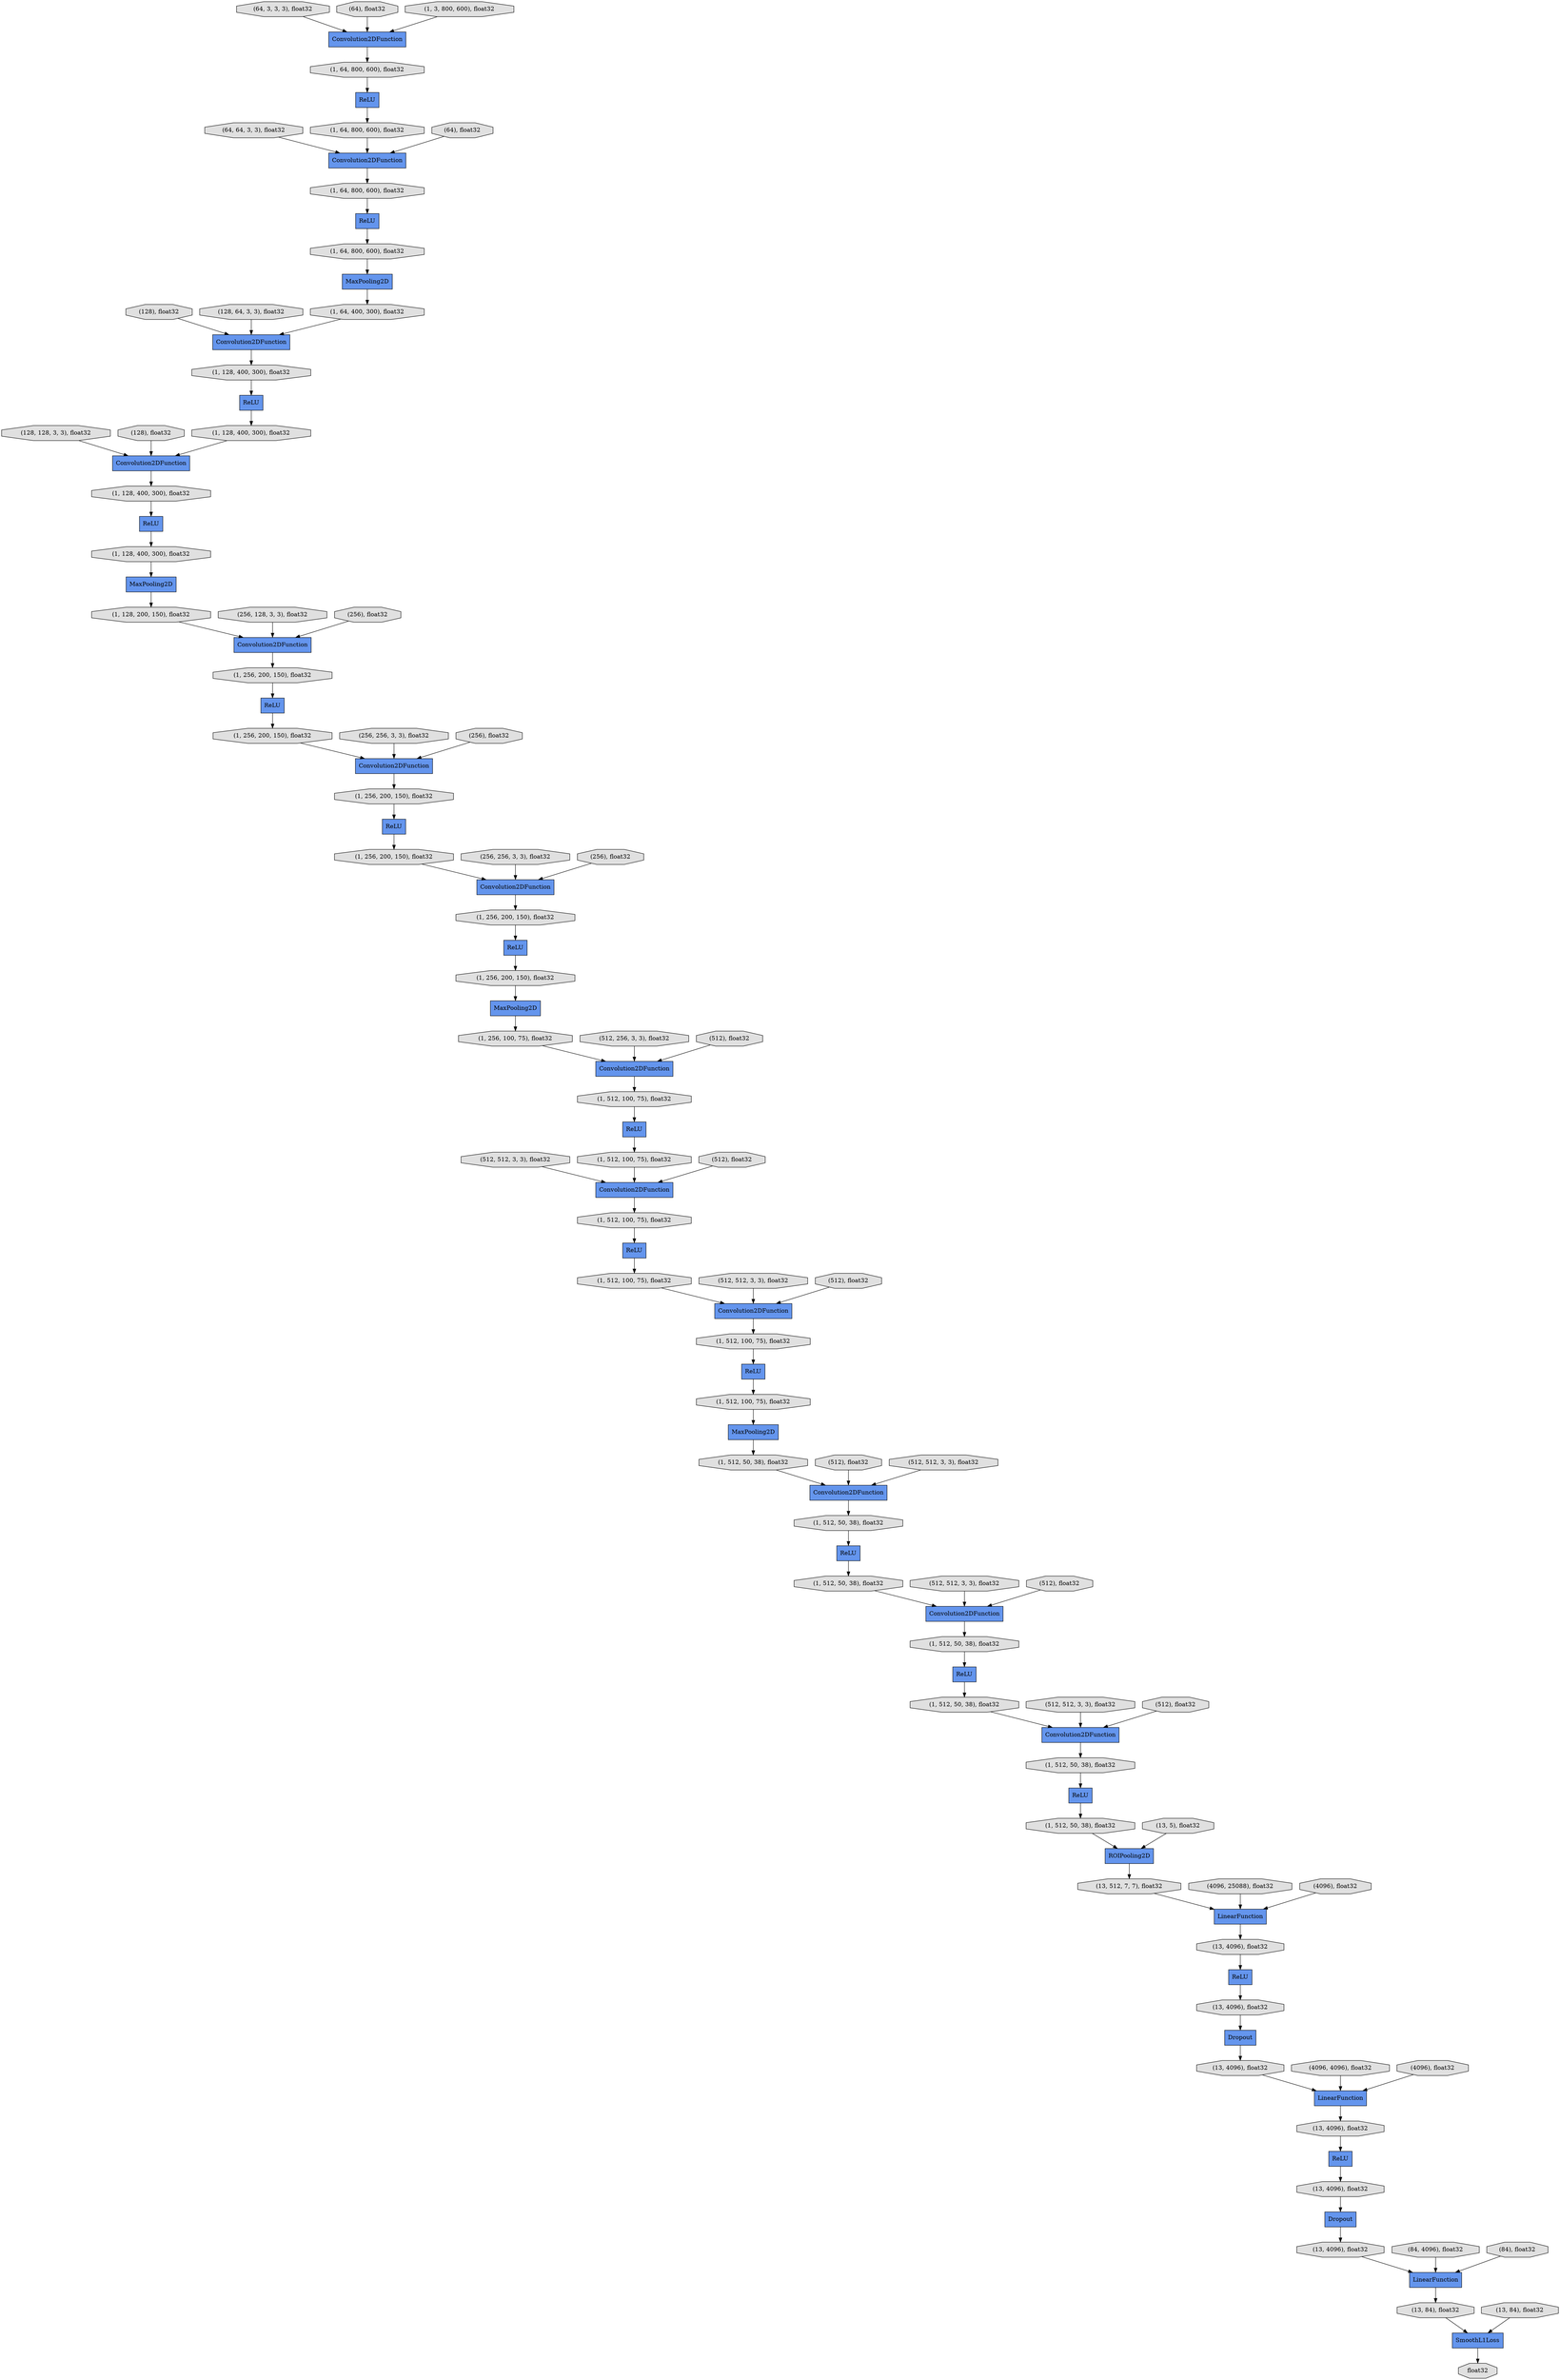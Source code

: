 digraph graphname{rankdir=TB;139751928815760 [shape="octagon",style="filled",fillcolor="#E0E0E0",label="(512, 512, 3, 3), float32"];139751840628944 [shape="octagon",style="filled",fillcolor="#E0E0E0",label="(1, 512, 50, 38), float32"];139751848526096 [shape="octagon",style="filled",fillcolor="#E0E0E0",label="(1, 512, 100, 75), float32"];139751848526160 [shape="record",style="filled",fillcolor="#6495ED",label="Convolution2DFunction"];139751928771984 [shape="octagon",style="filled",fillcolor="#E0E0E0",label="(64, 3, 3, 3), float32"];139751854375312 [shape="octagon",style="filled",fillcolor="#E0E0E0",label="(13, 4096), float32"];139751928816080 [shape="octagon",style="filled",fillcolor="#E0E0E0",label="(512, 512, 3, 3), float32"];139751840629264 [shape="record",style="filled",fillcolor="#6495ED",label="Convolution2DFunction"];139751928816208 [shape="octagon",style="filled",fillcolor="#E0E0E0",label="(512), float32"];139751853488912 [shape="octagon",style="filled",fillcolor="#E0E0E0",label="(13, 512, 7, 7), float32"];139751928816272 [shape="record",style="filled",fillcolor="#6495ED",label="MaxPooling2D"];139751840629584 [shape="octagon",style="filled",fillcolor="#E0E0E0",label="(1, 512, 50, 38), float32"];139751840629648 [shape="octagon",style="filled",fillcolor="#E0E0E0",label="(1, 512, 50, 38), float32"];139751928816592 [shape="octagon",style="filled",fillcolor="#E0E0E0",label="(512), float32"];139751929011024 [shape="octagon",style="filled",fillcolor="#E0E0E0",label="(1, 256, 100, 75), float32"];139751854375952 [shape="octagon",style="filled",fillcolor="#E0E0E0",label="(13, 4096), float32"];139751928817168 [shape="record",style="filled",fillcolor="#6495ED",label="ReLU"];139751928816784 [shape="octagon",style="filled",fillcolor="#E0E0E0",label="(512, 512, 3, 3), float32"];139751854376144 [shape="octagon",style="filled",fillcolor="#E0E0E0",label="(13, 4096), float32"];139751928815824 [shape="record",style="filled",fillcolor="#6495ED",label="ReLU"];139751928816912 [shape="octagon",style="filled",fillcolor="#E0E0E0",label="(512), float32"];139751840630096 [shape="octagon",style="filled",fillcolor="#E0E0E0",label="(1, 512, 50, 38), float32"];139751928817104 [shape="octagon",style="filled",fillcolor="#E0E0E0",label="(512, 512, 3, 3), float32"];139751928817232 [shape="octagon",style="filled",fillcolor="#E0E0E0",label="(512), float32"];139751848527376 [shape="octagon",style="filled",fillcolor="#E0E0E0",label="(1, 512, 100, 75), float32"];139751848527440 [shape="octagon",style="filled",fillcolor="#E0E0E0",label="(1, 512, 50, 38), float32"];139751840629008 [shape="record",style="filled",fillcolor="#6495ED",label="Convolution2DFunction"];139751848527568 [shape="record",style="filled",fillcolor="#6495ED",label="Convolution2DFunction"];139751849712912 [shape="octagon",style="filled",fillcolor="#E0E0E0",label="(1, 128, 400, 300), float32"];139751955987472 [shape="octagon",style="filled",fillcolor="#E0E0E0",label="(84, 4096), float32"];139751928772304 [shape="octagon",style="filled",fillcolor="#E0E0E0",label="(64, 64, 3, 3), float32"];139751854377232 [shape="record",style="filled",fillcolor="#6495ED",label="LinearFunction"];139751849712656 [shape="record",style="filled",fillcolor="#6495ED",label="Convolution2DFunction"];139751854378064 [shape="octagon",style="filled",fillcolor="#E0E0E0",label="(13, 84), float32"];139751854377552 [shape="octagon",style="filled",fillcolor="#E0E0E0",label="(13, 4096), float32"];139751928772368 [shape="record",style="filled",fillcolor="#6495ED",label="ReLU"];139751928818384 [shape="octagon",style="filled",fillcolor="#E0E0E0",label="(4096, 25088), float32"];139751928818512 [shape="octagon",style="filled",fillcolor="#E0E0E0",label="(4096), float32"];139751955987600 [shape="octagon",style="filled",fillcolor="#E0E0E0",label="(84), float32"];139751928818640 [shape="octagon",style="filled",fillcolor="#E0E0E0",label="(4096, 4096), float32"];139751854378000 [shape="octagon",style="filled",fillcolor="#E0E0E0",label="(13, 84), float32"];139751928818768 [shape="octagon",style="filled",fillcolor="#E0E0E0",label="(4096), float32"];139751848526352 [shape="octagon",style="filled",fillcolor="#E0E0E0",label="(1, 512, 50, 38), float32"];139751854378192 [shape="octagon",style="filled",fillcolor="#E0E0E0",label="float32"];139751853489360 [shape="record",style="filled",fillcolor="#6495ED",label="Dropout"];139751928772496 [shape="record",style="filled",fillcolor="#6495ED",label="MaxPooling2D"];139751849135568 [shape="record",style="filled",fillcolor="#6495ED",label="Convolution2DFunction"];139751840629328 [shape="octagon",style="filled",fillcolor="#E0E0E0",label="(1, 512, 50, 38), float32"];139751854376464 [shape="record",style="filled",fillcolor="#6495ED",label="ReLU"];139751928816144 [shape="record",style="filled",fillcolor="#6495ED",label="ReLU"];139751848433360 [shape="record",style="filled",fillcolor="#6495ED",label="Convolution2DFunction"];139751929011408 [shape="octagon",style="filled",fillcolor="#E0E0E0",label="(1, 512, 100, 75), float32"];139751854378960 [shape="octagon",style="filled",fillcolor="#E0E0E0",label="(13, 4096), float32"];139751849709712 [shape="octagon",style="filled",fillcolor="#E0E0E0",label="(1, 64, 800, 600), float32"];139751929011600 [shape="octagon",style="filled",fillcolor="#E0E0E0",label="(1, 256, 200, 150), float32"];139752435405200 [shape="record",style="filled",fillcolor="#6495ED",label="ReLU"];139751929010256 [shape="record",style="filled",fillcolor="#6495ED",label="Convolution2DFunction"];139751854378448 [shape="record",style="filled",fillcolor="#6495ED",label="SmoothL1Loss"];139751849710416 [shape="octagon",style="filled",fillcolor="#E0E0E0",label="(1, 128, 400, 300), float32"];139751848432528 [shape="octagon",style="filled",fillcolor="#E0E0E0",label="(1, 64, 800, 600), float32"];139751928816464 [shape="octagon",style="filled",fillcolor="#E0E0E0",label="(512, 512, 3, 3), float32"];139751928772816 [shape="octagon",style="filled",fillcolor="#E0E0E0",label="(128), float32"];139751847867728 [shape="record",style="filled",fillcolor="#6495ED",label="ROIPooling2D"];139751928816528 [shape="record",style="filled",fillcolor="#6495ED",label="ReLU"];139751929009552 [shape="octagon",style="filled",fillcolor="#E0E0E0",label="(1, 512, 100, 75), float32"];139751848433552 [shape="octagon",style="filled",fillcolor="#E0E0E0",label="(1, 64, 800, 600), float32"];139751928772048 [shape="record",style="filled",fillcolor="#6495ED",label="ReLU"];139751928772112 [shape="octagon",style="filled",fillcolor="#E0E0E0",label="(64), float32"];139753167517968 [shape="octagon",style="filled",fillcolor="#E0E0E0",label="(128, 64, 3, 3), float32"];139751929009808 [shape="octagon",style="filled",fillcolor="#E0E0E0",label="(1, 256, 200, 150), float32"];139751929009872 [shape="octagon",style="filled",fillcolor="#E0E0E0",label="(1, 256, 200, 150), float32"];139751854375888 [shape="record",style="filled",fillcolor="#6495ED",label="Dropout"];139751929009936 [shape="octagon",style="filled",fillcolor="#E0E0E0",label="(1, 512, 100, 75), float32"];139751928815888 [shape="octagon",style="filled",fillcolor="#E0E0E0",label="(512), float32"];139751928772432 [shape="octagon",style="filled",fillcolor="#E0E0E0",label="(64), float32"];139751849711504 [shape="octagon",style="filled",fillcolor="#E0E0E0",label="(1, 64, 400, 300), float32"];139751929010128 [shape="octagon",style="filled",fillcolor="#E0E0E0",label="(1, 256, 200, 150), float32"];139751853488144 [shape="record",style="filled",fillcolor="#6495ED",label="ReLU"];139751853488208 [shape="octagon",style="filled",fillcolor="#E0E0E0",label="(13, 4096), float32"];139751929010320 [shape="record",style="filled",fillcolor="#6495ED",label="Convolution2DFunction"];139751929010384 [shape="record",style="filled",fillcolor="#6495ED",label="Convolution2DFunction"];139751929010448 [shape="octagon",style="filled",fillcolor="#E0E0E0",label="(1, 128, 200, 150), float32"];139751928773008 [shape="octagon",style="filled",fillcolor="#E0E0E0",label="(128, 128, 3, 3), float32"];139751928773072 [shape="record",style="filled",fillcolor="#6495ED",label="ReLU"];139751928773136 [shape="octagon",style="filled",fillcolor="#E0E0E0",label="(128), float32"];139751928773200 [shape="record",style="filled",fillcolor="#6495ED",label="MaxPooling2D"];139751929010832 [shape="octagon",style="filled",fillcolor="#E0E0E0",label="(1, 256, 200, 150), float32"];139751848434384 [shape="octagon",style="filled",fillcolor="#E0E0E0",label="(1, 64, 800, 600), float32"];139751928773392 [shape="octagon",style="filled",fillcolor="#E0E0E0",label="(256, 128, 3, 3), float32"];139751928773456 [shape="record",style="filled",fillcolor="#6495ED",label="ReLU"];139751854376080 [shape="record",style="filled",fillcolor="#6495ED",label="LinearFunction"];139751928773520 [shape="octagon",style="filled",fillcolor="#E0E0E0",label="(256), float32"];139751848435536 [shape="octagon",style="filled",fillcolor="#E0E0E0",label="(1, 3, 800, 600), float32"];139751853489168 [shape="record",style="filled",fillcolor="#6495ED",label="LinearFunction"];139751928773712 [shape="octagon",style="filled",fillcolor="#E0E0E0",label="(256, 256, 3, 3), float32"];139751928773776 [shape="record",style="filled",fillcolor="#6495ED",label="ReLU"];139751928773840 [shape="octagon",style="filled",fillcolor="#E0E0E0",label="(256), float32"];139751928816848 [shape="record",style="filled",fillcolor="#6495ED",label="ReLU"];139751929011472 [shape="record",style="filled",fillcolor="#6495ED",label="Convolution2DFunction"];139751929011536 [shape="octagon",style="filled",fillcolor="#E0E0E0",label="(1, 256, 200, 150), float32"];139751928774032 [shape="octagon",style="filled",fillcolor="#E0E0E0",label="(256, 256, 3, 3), float32"];139751928774096 [shape="record",style="filled",fillcolor="#6495ED",label="ReLU"];139751849712208 [shape="octagon",style="filled",fillcolor="#E0E0E0",label="(1, 128, 400, 300), float32"];139751928774160 [shape="octagon",style="filled",fillcolor="#E0E0E0",label="(256), float32"];139751928774224 [shape="record",style="filled",fillcolor="#6495ED",label="MaxPooling2D"];139751849710928 [shape="record",style="filled",fillcolor="#6495ED",label="Convolution2DFunction"];139751848527120 [shape="octagon",style="filled",fillcolor="#E0E0E0",label="(1, 512, 100, 75), float32"];139751848433424 [shape="record",style="filled",fillcolor="#6495ED",label="Convolution2DFunction"];139751849136080 [shape="octagon",style="filled",fillcolor="#E0E0E0",label="(1, 128, 400, 300), float32"];139751928774416 [shape="octagon",style="filled",fillcolor="#E0E0E0",label="(512, 256, 3, 3), float32"];139751928774480 [shape="record",style="filled",fillcolor="#6495ED",label="ReLU"];139751928774544 [shape="octagon",style="filled",fillcolor="#E0E0E0",label="(512), float32"];139751853487440 [shape="octagon",style="filled",fillcolor="#E0E0E0",label="(13, 5), float32"];139751928818768 -> 139751854376080;139751928773072 -> 139751849136080;139751928772112 -> 139751848433360;139751928815824 -> 139751848526096;139751928816912 -> 139751840629008;139751854376080 -> 139751854377552;139751928817168 -> 139751840629648;139751848527440 -> 139751928816528;139751928774096 -> 139751929010832;139751853488912 -> 139751853489168;139751928772496 -> 139751849711504;139751928816080 -> 139751848527568;139751854378064 -> 139751854378448;139751928818384 -> 139751853489168;139751840629264 -> 139751840630096;139751849135568 -> 139751929011536;139751849712656 -> 139751849712912;139751848527376 -> 139751928816144;139751840629648 -> 139751847867728;139751847867728 -> 139751853488912;139751928772816 -> 139751849710928;139751849710928 -> 139751849710416;139751848527568 -> 139751848527376;139751929011536 -> 139751928773456;139751840628944 -> 139751840629008;139751854376464 -> 139751854376144;139751854375312 -> 139751854376080;139751929010256 -> 139751929009552;139752435405200 -> 139751849712208;139751928815760 -> 139751929010256;139751848527120 -> 139751928816272;139751854377232 -> 139751854378000;139751928816528 -> 139751840628944;139751854376144 -> 139751854375888;139751853488208 -> 139751853488144;139751854378960 -> 139751854377232;139751929010384 -> 139751929009936;139751929009552 -> 139751928815824;139751928774160 -> 139751929010320;139751840630096 -> 139751928817168;139751928774416 -> 139751929010384;139751928774480 -> 139751929011408;139751928815888 -> 139751929010256;139751848433360 -> 139751848434384;139751849712912 -> 139751928773072;139751929009872 -> 139751929011472;139751849712208 -> 139751849712656;139753167517968 -> 139751849710928;139751840629008 -> 139751840629584;139751928773200 -> 139751929010448;139751928816592 -> 139751848526160;139751928772432 -> 139751848433424;139751853489168 -> 139751853488208;139751955987600 -> 139751854377232;139751849136080 -> 139751928773200;139751849710416 -> 139752435405200;139751928816272 -> 139751848526352;139751929009808 -> 139751928773776;139751928817104 -> 139751840629264;139751848433424 -> 139751848432528;139751928773136 -> 139751849712656;139751929010128 -> 139751928774096;139751928772048 -> 139751848433552;139751928774032 -> 139751929010320;139751929011472 -> 139751929009808;139751854375952 -> 139751853489360;139751955987472 -> 139751854377232;139751928816208 -> 139751848527568;139751928771984 -> 139751848433360;139751928774224 -> 139751929011024;139751840629328 -> 139751840629264;139751928817232 -> 139751840629264;139751854375888 -> 139751854378960;139751928772304 -> 139751848433424;139751928818640 -> 139751854376080;139751929011600 -> 139751929010320;139751929010320 -> 139751929010128;139751928773392 -> 139751849135568;139751848526096 -> 139751848527568;139751849709712 -> 139751928772496;139751854378448 -> 139751854378192;139751853487440 -> 139751847867728;139751928818512 -> 139751853489168;139751848526160 -> 139751848527440;139751854378000 -> 139751854378448;139751854377552 -> 139751854376464;139751928773776 -> 139751929011600;139751928772368 -> 139751849709712;139751848434384 -> 139751928772048;139751928773520 -> 139751849135568;139751928816464 -> 139751848526160;139751929011408 -> 139751929010256;139751848435536 -> 139751848433360;139751929009936 -> 139751928774480;139751929010448 -> 139751849135568;139751929010832 -> 139751928774224;139751929011024 -> 139751929010384;139751848526352 -> 139751848526160;139751928773712 -> 139751929011472;139751928816848 -> 139751840629328;139751928774544 -> 139751929010384;139751928773008 -> 139751849712656;139751928773456 -> 139751929009872;139751849711504 -> 139751849710928;139751848433552 -> 139751848433424;139751848432528 -> 139751928772368;139751853489360 -> 139751854375312;139751928773840 -> 139751929011472;139751928816144 -> 139751848527120;139751853488144 -> 139751854375952;139751928816784 -> 139751840629008;139751840629584 -> 139751928816848;}